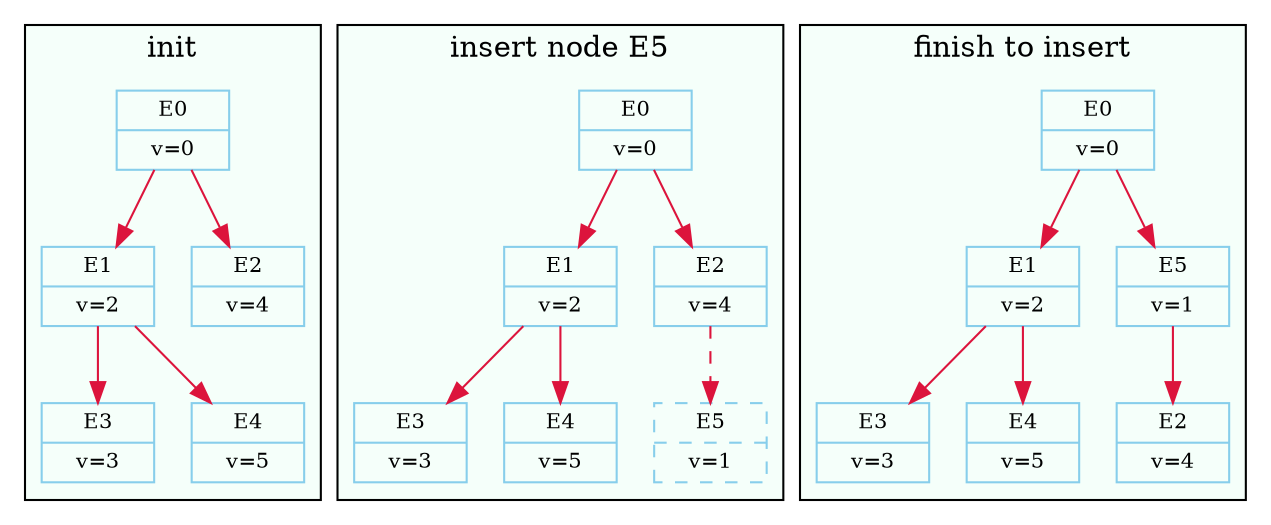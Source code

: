 digraph insert_node {
    node[fontsize = 10, color = "skyblue", shape = "record"]
    edge[fontsize = 10, color = "crimson", shape = "solid"]
    subgraph cluster0{
    label = "init";
    bgcolor = "mintcream";
    E0[label="{E0 | v=0}"];
    E1[label="{E1 | v=2}"];
    E2[label="{E2 | v=4}"];
    E3[label="{E3 | v=3}"];
    E4[label="{E4 | v=5}"];
    E0 -> E1;
    E0 -> E2;
    E1 -> E3;
    E1 -> E4;
    }

    subgraph cluster1{
        label = "insert node E5";
        bgcolor = "mintcream";
        t2E0[label="{E0 | v=0}"];
        t2E1[label="{E1 | v=2}"];
        t2E2[label="{E2 | v=4}"];
        t2E3[label="{E3 | v=3}"];
        t2E4[label="{E4 | v=5}"];
        t2E5[label="{E5 | v=1}", style="dashed"];
        t2E0 -> t2E1;
        t2E0 -> t2E2;
        t2E1 -> t2E3;
        t2E1 -> t2E4;
        t2E2 -> t2E5[style="dashed"]
    }

    subgraph cluster2{
        label = "finish to insert";
        bgcolor = "mintcream";
        t3E0[label="{E0 | v=0}"];
        t3E1[label="{E1 | v=2}"];
        t3E2[label="{E2 | v=4}"];
        t3E3[label="{E3 | v=3}"];
        t3E4[label="{E4 | v=5}"];
        t3E5[label="{E5 | v=1}"];
        t3E0 -> t3E1;
        t3E0 -> t3E5;
        t3E1 -> t3E3;
        t3E1 -> t3E4;
        t3E5 -> t3E2;
    }

}
